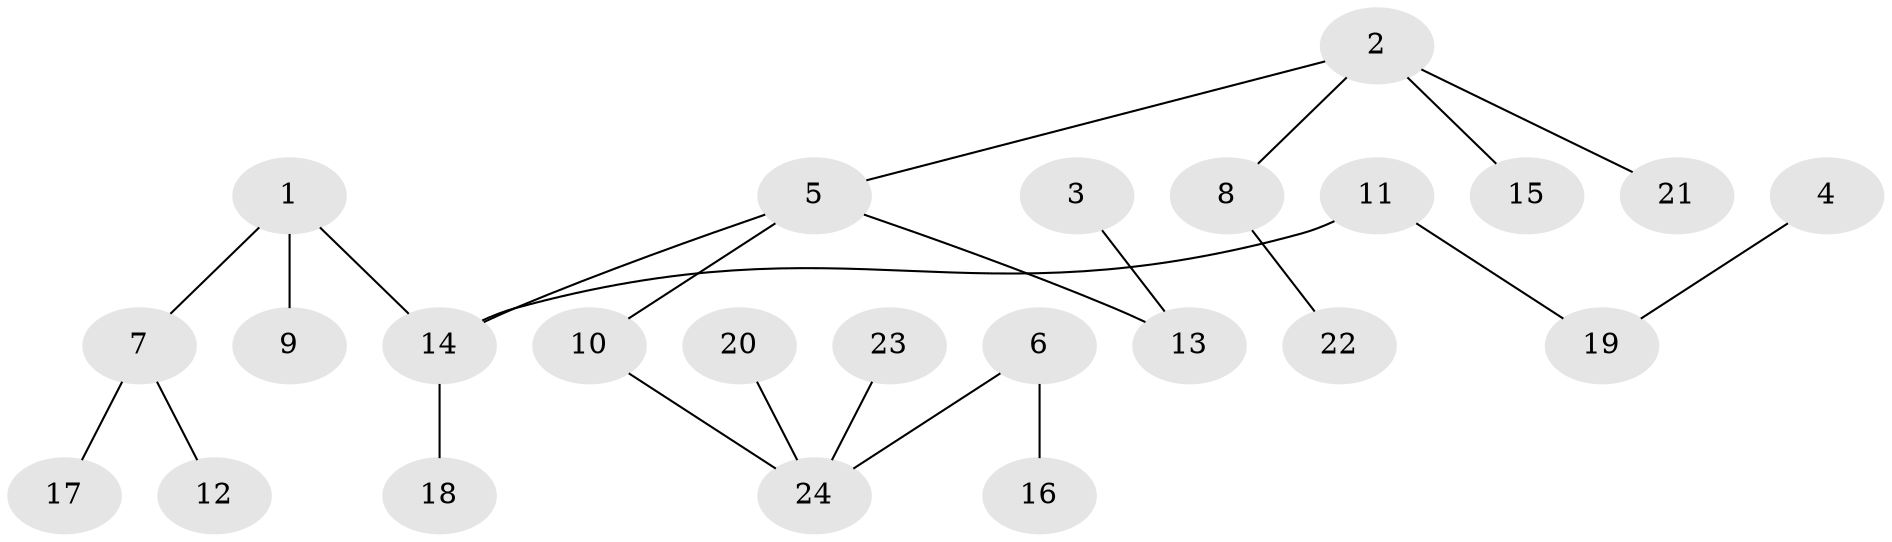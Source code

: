 // original degree distribution, {6: 0.02564102564102564, 3: 0.15384615384615385, 1: 0.5128205128205128, 5: 0.02564102564102564, 4: 0.07692307692307693, 2: 0.20512820512820512}
// Generated by graph-tools (version 1.1) at 2025/37/03/04/25 23:37:17]
// undirected, 24 vertices, 23 edges
graph export_dot {
  node [color=gray90,style=filled];
  1;
  2;
  3;
  4;
  5;
  6;
  7;
  8;
  9;
  10;
  11;
  12;
  13;
  14;
  15;
  16;
  17;
  18;
  19;
  20;
  21;
  22;
  23;
  24;
  1 -- 7 [weight=1.0];
  1 -- 9 [weight=1.0];
  1 -- 14 [weight=1.0];
  2 -- 5 [weight=1.0];
  2 -- 8 [weight=1.0];
  2 -- 15 [weight=1.0];
  2 -- 21 [weight=1.0];
  3 -- 13 [weight=1.0];
  4 -- 19 [weight=1.0];
  5 -- 10 [weight=1.0];
  5 -- 13 [weight=1.0];
  5 -- 14 [weight=1.0];
  6 -- 16 [weight=1.0];
  6 -- 24 [weight=1.0];
  7 -- 12 [weight=1.0];
  7 -- 17 [weight=1.0];
  8 -- 22 [weight=1.0];
  10 -- 24 [weight=1.0];
  11 -- 14 [weight=1.0];
  11 -- 19 [weight=1.0];
  14 -- 18 [weight=1.0];
  20 -- 24 [weight=1.0];
  23 -- 24 [weight=1.0];
}
